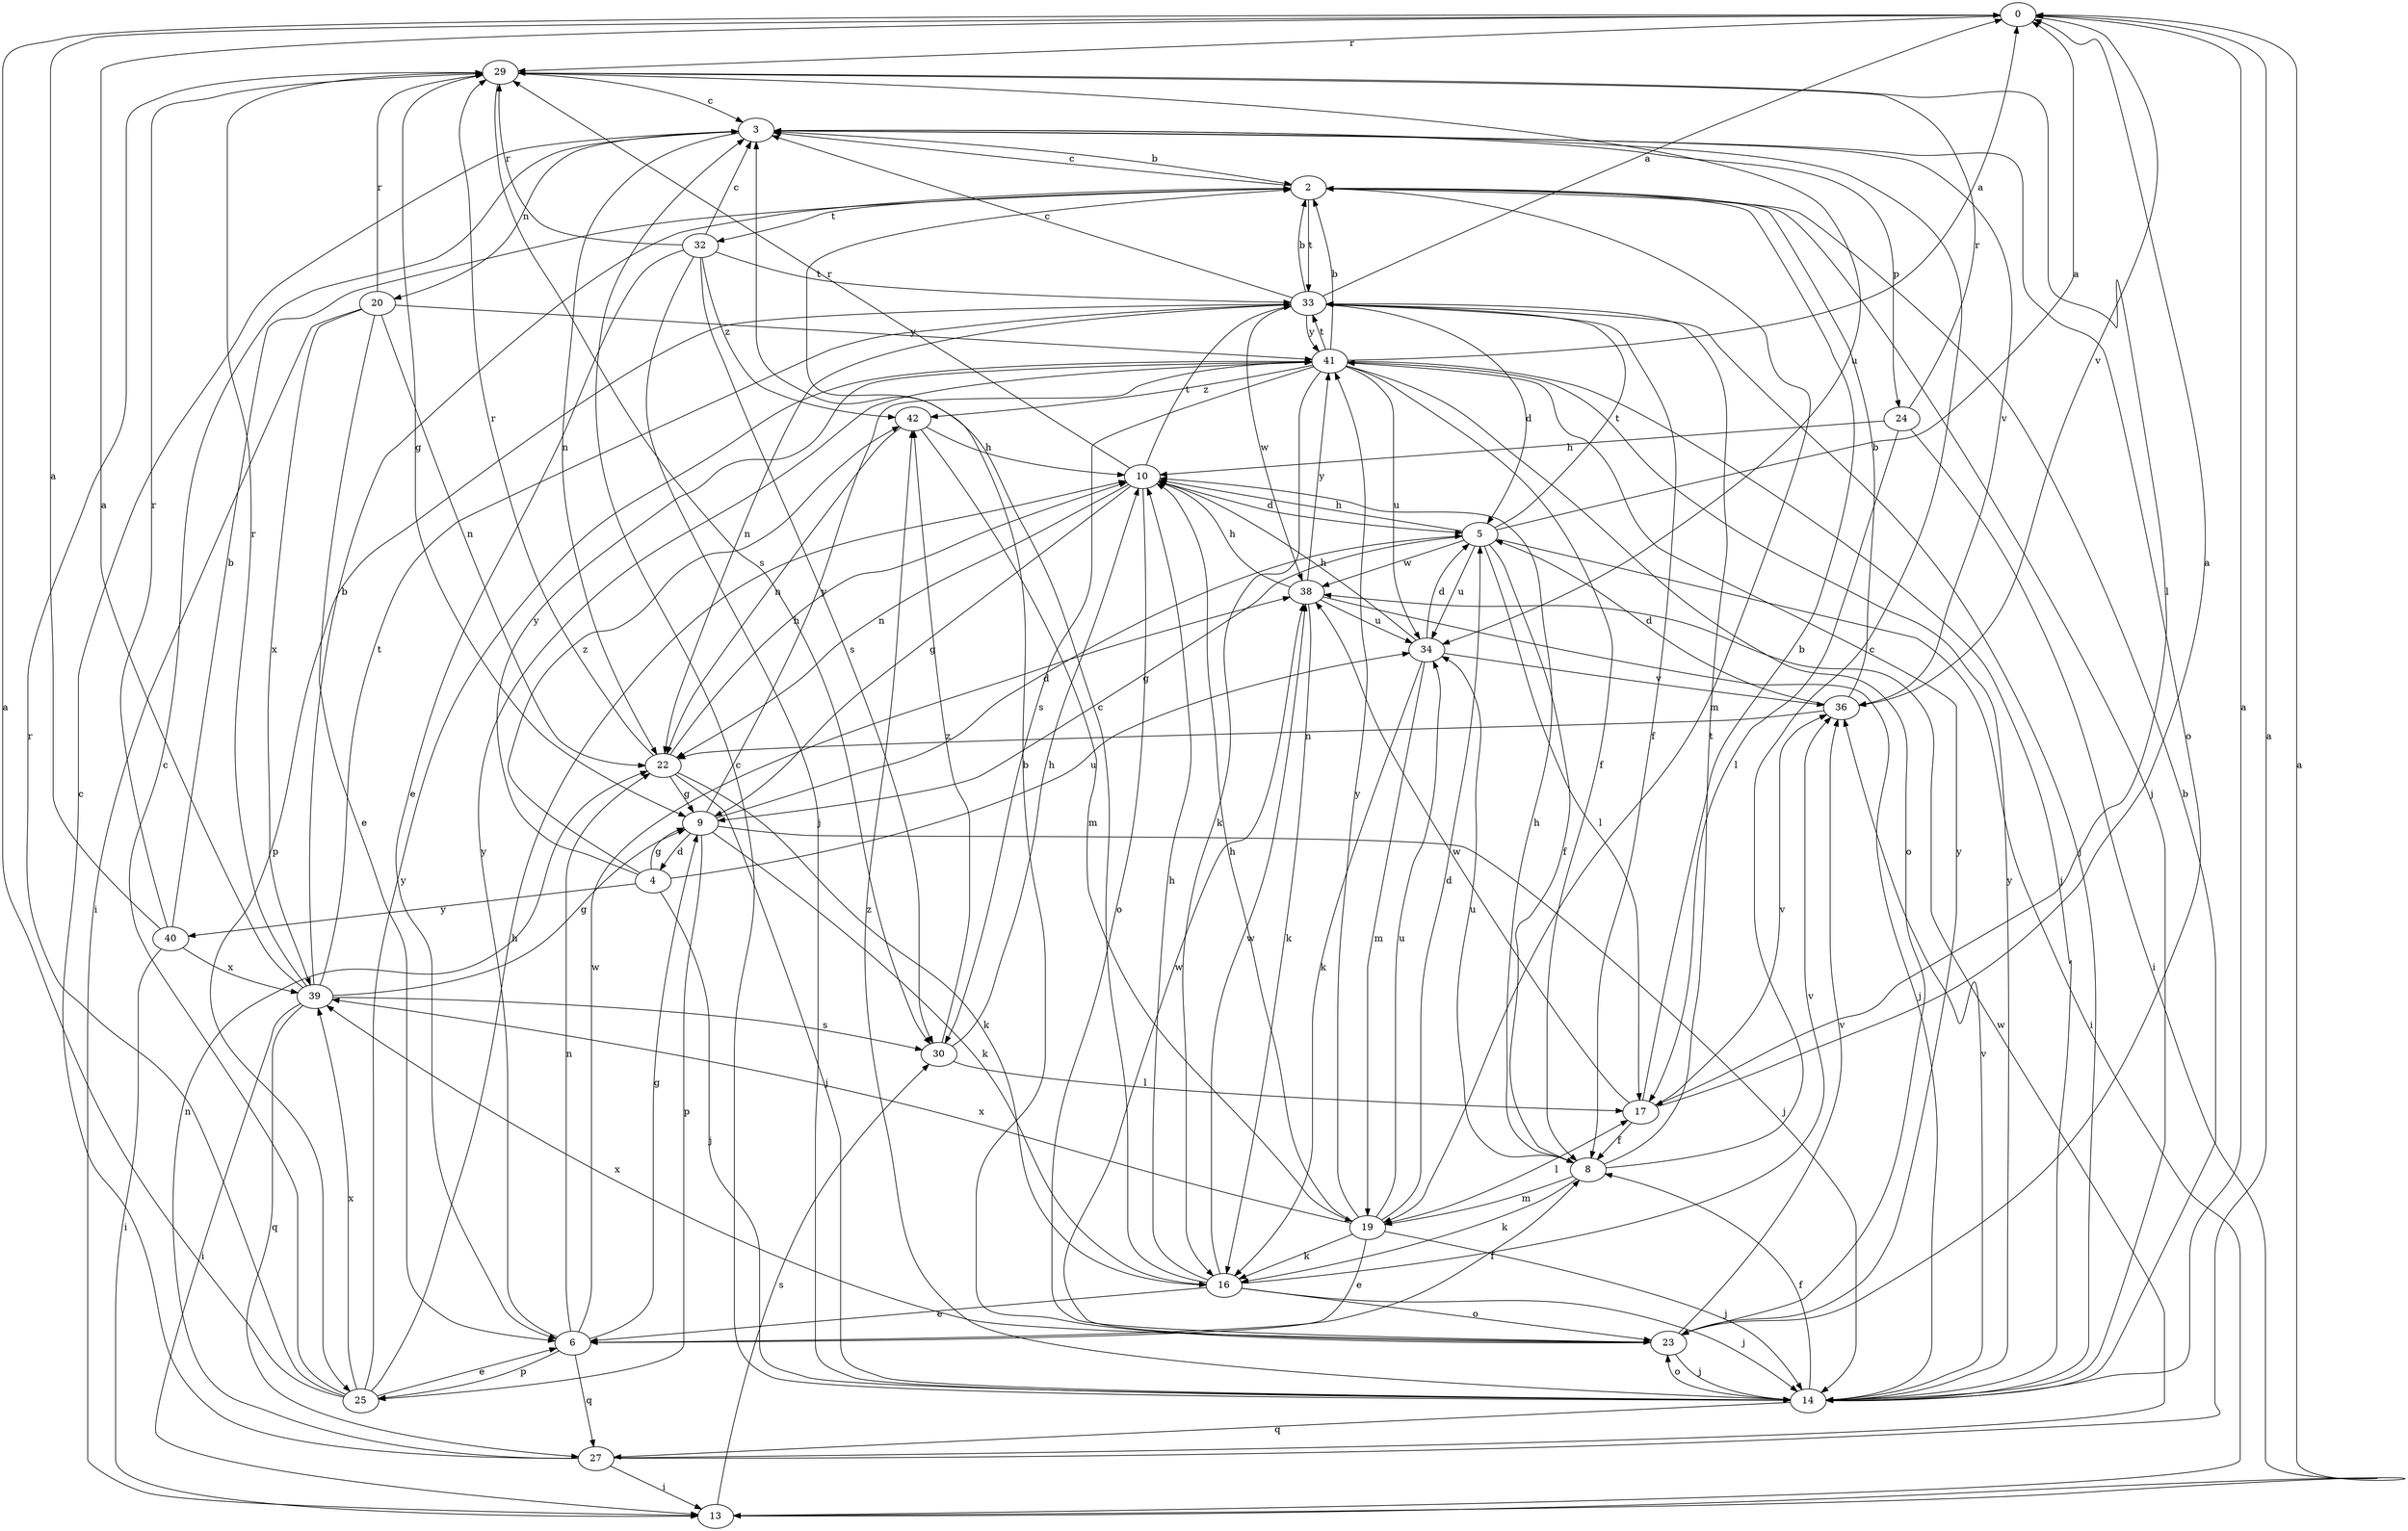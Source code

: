 strict digraph  {
0;
2;
3;
4;
5;
6;
8;
9;
10;
13;
14;
16;
17;
19;
20;
22;
23;
24;
25;
27;
29;
30;
32;
33;
34;
36;
38;
39;
40;
41;
42;
0 -> 29  [label=r];
0 -> 36  [label=v];
2 -> 3  [label=c];
2 -> 14  [label=j];
2 -> 19  [label=m];
2 -> 32  [label=t];
2 -> 33  [label=t];
3 -> 2  [label=b];
3 -> 20  [label=n];
3 -> 22  [label=n];
3 -> 23  [label=o];
3 -> 24  [label=p];
3 -> 36  [label=v];
4 -> 9  [label=g];
4 -> 14  [label=j];
4 -> 34  [label=u];
4 -> 40  [label=y];
4 -> 41  [label=y];
4 -> 42  [label=z];
5 -> 0  [label=a];
5 -> 8  [label=f];
5 -> 9  [label=g];
5 -> 10  [label=h];
5 -> 13  [label=i];
5 -> 17  [label=l];
5 -> 33  [label=t];
5 -> 34  [label=u];
5 -> 38  [label=w];
6 -> 8  [label=f];
6 -> 9  [label=g];
6 -> 22  [label=n];
6 -> 25  [label=p];
6 -> 27  [label=q];
6 -> 38  [label=w];
6 -> 41  [label=y];
8 -> 3  [label=c];
8 -> 10  [label=h];
8 -> 16  [label=k];
8 -> 19  [label=m];
8 -> 33  [label=t];
8 -> 34  [label=u];
9 -> 4  [label=d];
9 -> 5  [label=d];
9 -> 14  [label=j];
9 -> 16  [label=k];
9 -> 25  [label=p];
9 -> 41  [label=y];
10 -> 5  [label=d];
10 -> 9  [label=g];
10 -> 22  [label=n];
10 -> 23  [label=o];
10 -> 29  [label=r];
10 -> 33  [label=t];
13 -> 0  [label=a];
13 -> 30  [label=s];
14 -> 0  [label=a];
14 -> 2  [label=b];
14 -> 3  [label=c];
14 -> 8  [label=f];
14 -> 23  [label=o];
14 -> 27  [label=q];
14 -> 36  [label=v];
14 -> 41  [label=y];
14 -> 42  [label=z];
16 -> 3  [label=c];
16 -> 6  [label=e];
16 -> 10  [label=h];
16 -> 14  [label=j];
16 -> 23  [label=o];
16 -> 36  [label=v];
16 -> 38  [label=w];
17 -> 0  [label=a];
17 -> 2  [label=b];
17 -> 8  [label=f];
17 -> 36  [label=v];
17 -> 38  [label=w];
19 -> 5  [label=d];
19 -> 6  [label=e];
19 -> 10  [label=h];
19 -> 14  [label=j];
19 -> 16  [label=k];
19 -> 17  [label=l];
19 -> 34  [label=u];
19 -> 39  [label=x];
19 -> 41  [label=y];
20 -> 6  [label=e];
20 -> 13  [label=i];
20 -> 22  [label=n];
20 -> 29  [label=r];
20 -> 39  [label=x];
20 -> 41  [label=y];
22 -> 9  [label=g];
22 -> 10  [label=h];
22 -> 14  [label=j];
22 -> 16  [label=k];
22 -> 29  [label=r];
23 -> 2  [label=b];
23 -> 14  [label=j];
23 -> 36  [label=v];
23 -> 38  [label=w];
23 -> 39  [label=x];
23 -> 41  [label=y];
24 -> 10  [label=h];
24 -> 13  [label=i];
24 -> 17  [label=l];
24 -> 29  [label=r];
25 -> 0  [label=a];
25 -> 3  [label=c];
25 -> 6  [label=e];
25 -> 10  [label=h];
25 -> 29  [label=r];
25 -> 39  [label=x];
25 -> 41  [label=y];
27 -> 0  [label=a];
27 -> 3  [label=c];
27 -> 13  [label=i];
27 -> 22  [label=n];
27 -> 38  [label=w];
29 -> 3  [label=c];
29 -> 9  [label=g];
29 -> 17  [label=l];
29 -> 30  [label=s];
29 -> 34  [label=u];
30 -> 10  [label=h];
30 -> 17  [label=l];
30 -> 42  [label=z];
32 -> 3  [label=c];
32 -> 6  [label=e];
32 -> 14  [label=j];
32 -> 29  [label=r];
32 -> 30  [label=s];
32 -> 33  [label=t];
32 -> 42  [label=z];
33 -> 0  [label=a];
33 -> 2  [label=b];
33 -> 3  [label=c];
33 -> 5  [label=d];
33 -> 8  [label=f];
33 -> 14  [label=j];
33 -> 22  [label=n];
33 -> 25  [label=p];
33 -> 38  [label=w];
33 -> 41  [label=y];
34 -> 5  [label=d];
34 -> 10  [label=h];
34 -> 16  [label=k];
34 -> 19  [label=m];
34 -> 36  [label=v];
36 -> 2  [label=b];
36 -> 5  [label=d];
36 -> 22  [label=n];
38 -> 10  [label=h];
38 -> 14  [label=j];
38 -> 16  [label=k];
38 -> 34  [label=u];
38 -> 41  [label=y];
39 -> 0  [label=a];
39 -> 2  [label=b];
39 -> 9  [label=g];
39 -> 13  [label=i];
39 -> 27  [label=q];
39 -> 29  [label=r];
39 -> 30  [label=s];
39 -> 33  [label=t];
40 -> 0  [label=a];
40 -> 2  [label=b];
40 -> 13  [label=i];
40 -> 29  [label=r];
40 -> 39  [label=x];
41 -> 0  [label=a];
41 -> 2  [label=b];
41 -> 8  [label=f];
41 -> 14  [label=j];
41 -> 16  [label=k];
41 -> 23  [label=o];
41 -> 30  [label=s];
41 -> 33  [label=t];
41 -> 34  [label=u];
41 -> 42  [label=z];
42 -> 10  [label=h];
42 -> 19  [label=m];
42 -> 22  [label=n];
}
